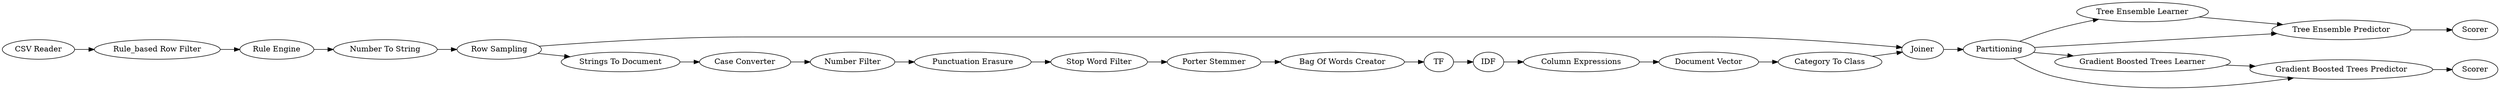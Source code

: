 digraph {
	20 -> 21
	8 -> 9
	23 -> 24
	13 -> 14
	34 -> 35
	21 -> 22
	23 -> 34
	23 -> 35
	22 -> 23
	12 -> 13
	18 -> 19
	14 -> 15
	17 -> 18
	11 -> 12
	25 -> 26
	10 -> 11
	15 -> 16
	9 -> 22
	2 -> 7
	24 -> 25
	35 -> 29
	7 -> 3
	3 -> 8
	19 -> 20
	23 -> 25
	9 -> 10
	16 -> 17
	7 [label="Rule_based Row Filter"]
	9 [label="Row Sampling"]
	18 [label=IDF]
	21 [label="Category To Class"]
	26 [label=Scorer]
	8 [label="Number To String"]
	17 [label=TF]
	3 [label="Rule Engine"]
	19 [label="Column Expressions"]
	24 [label="Tree Ensemble Learner"]
	15 [label="Porter Stemmer"]
	25 [label="Tree Ensemble Predictor"]
	12 [label="Number Filter"]
	10 [label="Strings To Document"]
	16 [label="Bag Of Words Creator"]
	22 [label=Joiner]
	11 [label="Case Converter"]
	23 [label=Partitioning]
	14 [label="Stop Word Filter"]
	13 [label="Punctuation Erasure"]
	20 [label="Document Vector"]
	35 [label="Gradient Boosted Trees Predictor"]
	34 [label="Gradient Boosted Trees Learner"]
	29 [label=Scorer]
	2 [label="CSV Reader"]
	rankdir=LR
}

